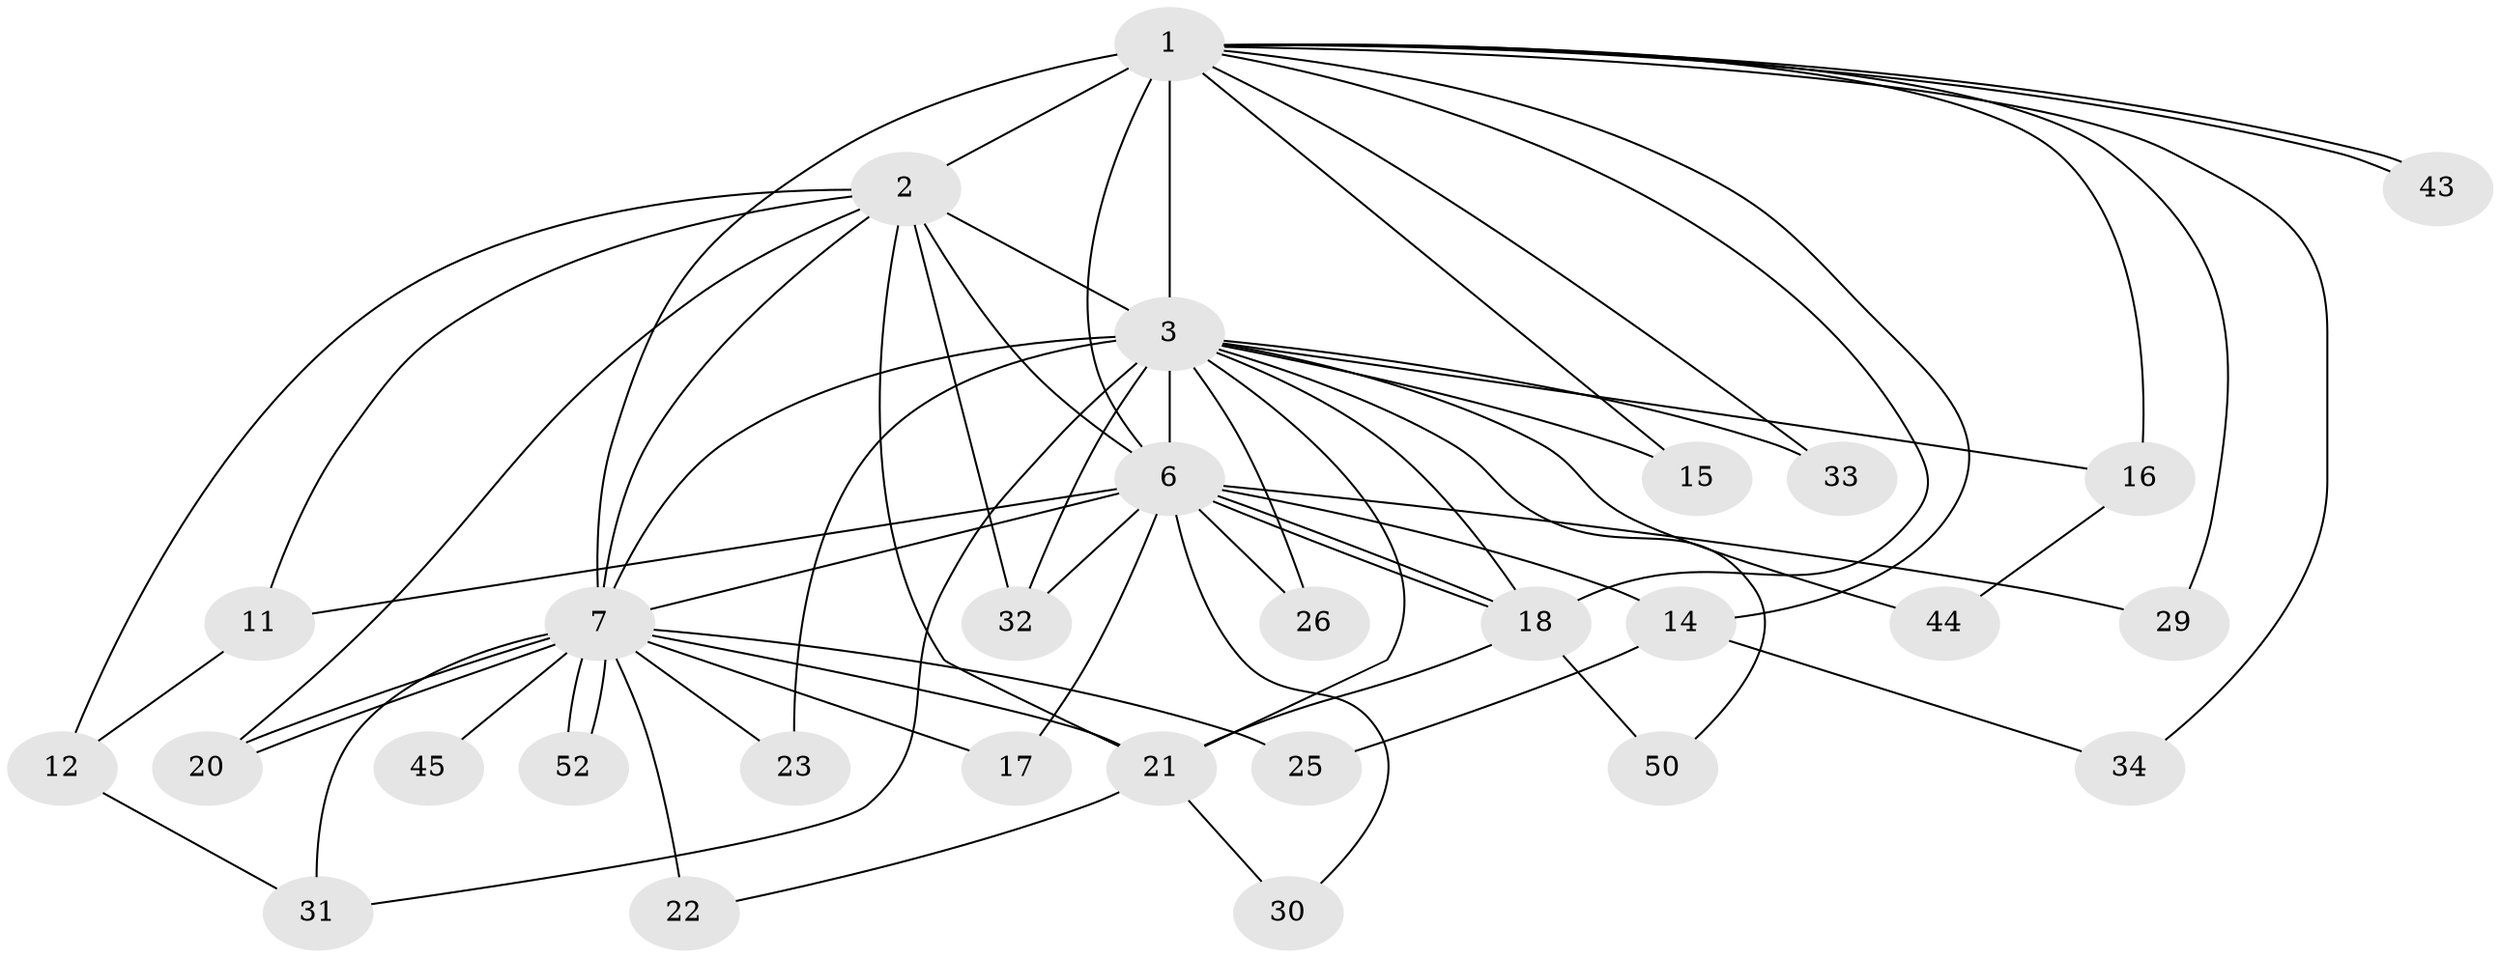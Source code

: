 // original degree distribution, {14: 0.034482758620689655, 12: 0.017241379310344827, 13: 0.034482758620689655, 19: 0.017241379310344827, 22: 0.017241379310344827, 21: 0.017241379310344827, 16: 0.017241379310344827, 11: 0.017241379310344827, 3: 0.20689655172413793, 4: 0.08620689655172414, 2: 0.5, 7: 0.017241379310344827, 6: 0.017241379310344827}
// Generated by graph-tools (version 1.1) at 2025/14/03/09/25 04:14:15]
// undirected, 29 vertices, 64 edges
graph export_dot {
graph [start="1"]
  node [color=gray90,style=filled];
  1 [super="+9"];
  2 [super="+38+4"];
  3 [super="+13+5+51+19"];
  6 [super="+28+47"];
  7 [super="+8+10"];
  11;
  12;
  14;
  15 [super="+54"];
  16;
  17;
  18 [super="+24+41+27+35"];
  20 [super="+42"];
  21 [super="+37"];
  22;
  23 [super="+49"];
  25;
  26;
  29;
  30;
  31 [super="+55"];
  32 [super="+40+48"];
  33;
  34;
  43;
  44;
  45;
  50;
  52;
  1 -- 2 [weight=4];
  1 -- 3 [weight=5];
  1 -- 6 [weight=2];
  1 -- 7 [weight=7];
  1 -- 15 [weight=2];
  1 -- 43;
  1 -- 43;
  1 -- 33;
  1 -- 34;
  1 -- 14;
  1 -- 16;
  1 -- 29;
  1 -- 18;
  2 -- 3 [weight=5];
  2 -- 6 [weight=2];
  2 -- 7 [weight=7];
  2 -- 12;
  2 -- 20;
  2 -- 11;
  2 -- 21;
  2 -- 32;
  3 -- 6 [weight=4];
  3 -- 7 [weight=8];
  3 -- 23 [weight=2];
  3 -- 32 [weight=2];
  3 -- 15;
  3 -- 33;
  3 -- 44;
  3 -- 16;
  3 -- 50;
  3 -- 18;
  3 -- 26;
  3 -- 31;
  3 -- 21;
  6 -- 7 [weight=4];
  6 -- 11;
  6 -- 14;
  6 -- 17;
  6 -- 18 [weight=2];
  6 -- 18;
  6 -- 26;
  6 -- 29;
  6 -- 30;
  6 -- 32;
  7 -- 17;
  7 -- 20;
  7 -- 20;
  7 -- 21;
  7 -- 22 [weight=2];
  7 -- 25;
  7 -- 45 [weight=2];
  7 -- 52;
  7 -- 52;
  7 -- 23;
  7 -- 31;
  11 -- 12;
  12 -- 31;
  14 -- 25;
  14 -- 34;
  16 -- 44;
  18 -- 50;
  18 -- 21 [weight=2];
  21 -- 30;
  21 -- 22;
}
